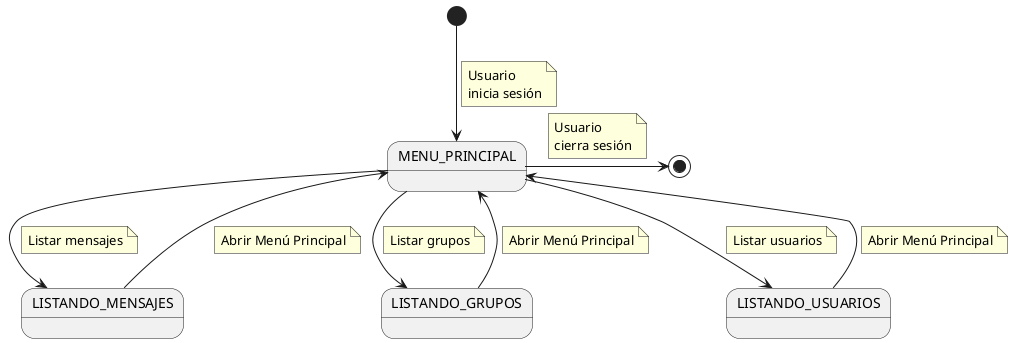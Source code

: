 @startuml diagramaContextoUsuario
state "MENU_PRINCIPAL" as MenuPrincipal
state "LISTANDO_MENSAJES" as ListandoMensaje
state "LISTANDO_GRUPOS" as Grupos
state "LISTANDO_USUARIOS" as Usuarios

[*] --> MenuPrincipal
    note on link
        Usuario 
        inicia sesión
    end note

MenuPrincipal -> [*]
    note on link
        Usuario 
        cierra sesión
    end note

MenuPrincipal --> ListandoMensaje
    note on link
        Listar mensajes
    end note

ListandoMensaje --> MenuPrincipal
    note on link
        Abrir Menú Principal
    end note

MenuPrincipal --> Grupos
    note on link
        Listar grupos
    end note

Grupos --> MenuPrincipal
    note on link
        Abrir Menú Principal
    end note

MenuPrincipal --> Usuarios
    note on link
        Listar usuarios
    end note

Usuarios--> MenuPrincipal
    note on link
        Abrir Menú Principal
    end note

@enduml